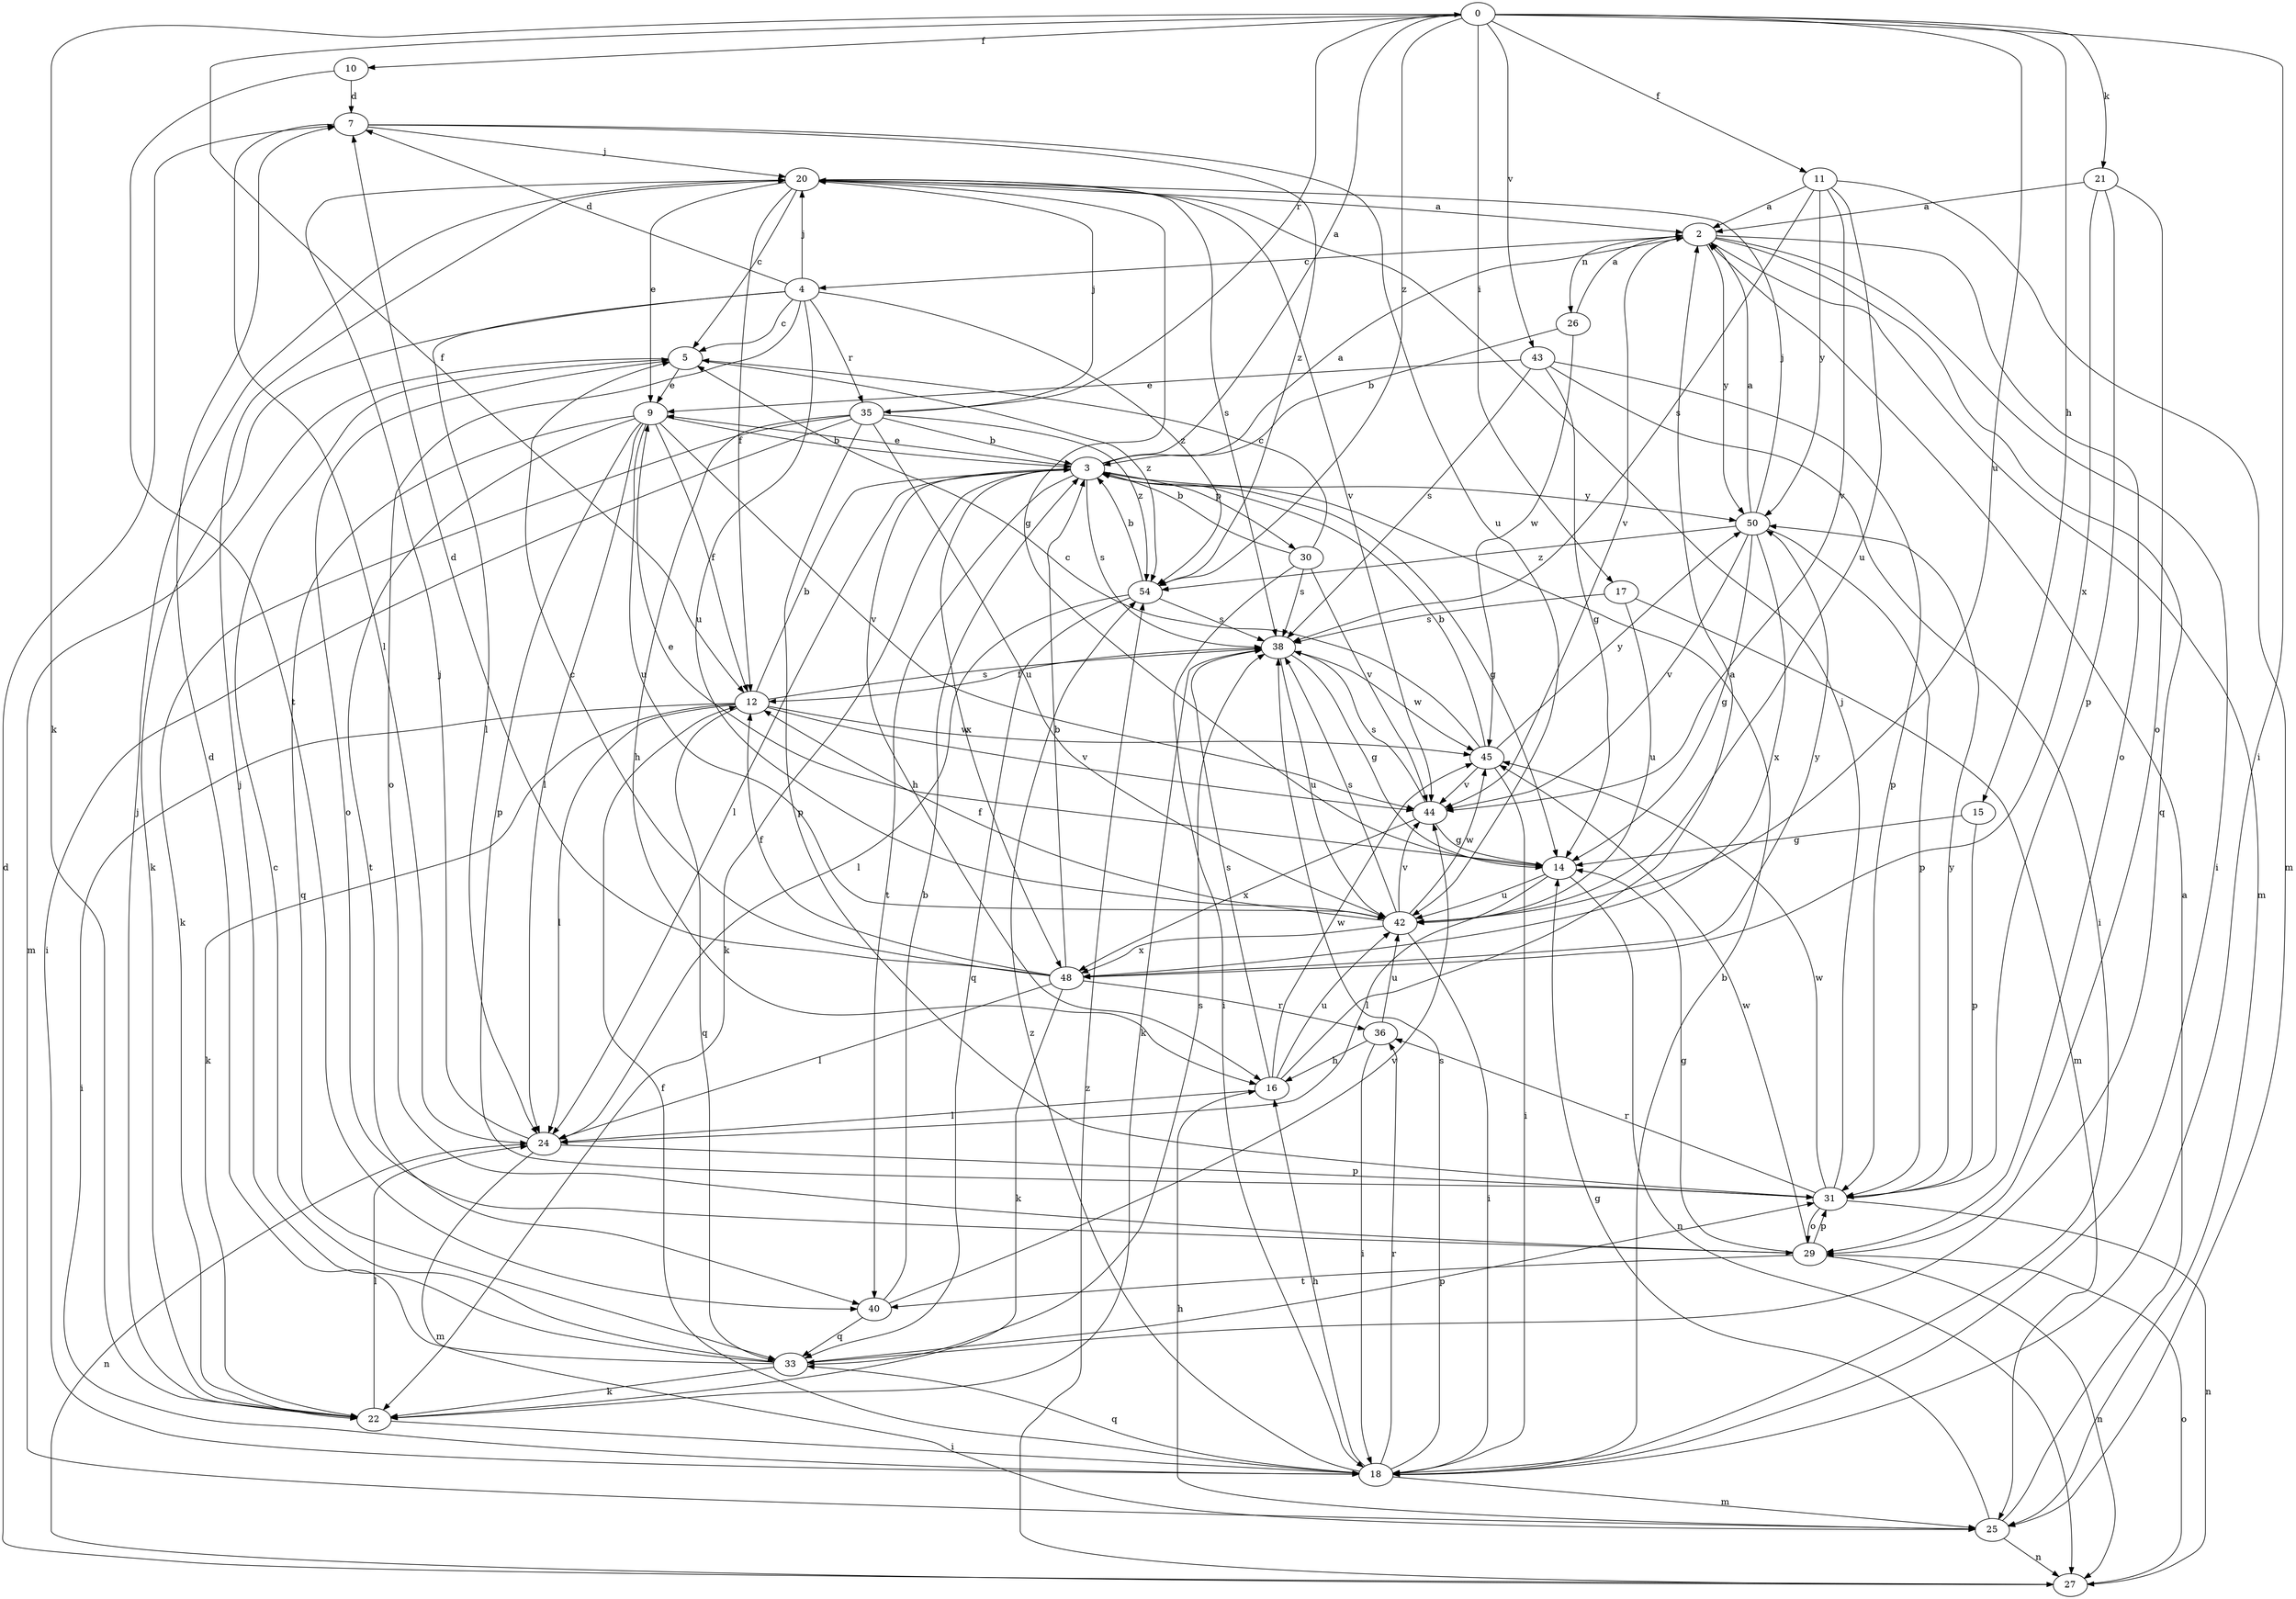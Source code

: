 strict digraph  {
0;
2;
3;
4;
5;
7;
9;
10;
11;
12;
14;
15;
16;
17;
18;
20;
21;
22;
24;
25;
26;
27;
29;
30;
31;
33;
35;
36;
38;
40;
42;
43;
44;
45;
48;
50;
54;
0 -> 10  [label=f];
0 -> 11  [label=f];
0 -> 12  [label=f];
0 -> 15  [label=h];
0 -> 17  [label=i];
0 -> 18  [label=i];
0 -> 21  [label=k];
0 -> 22  [label=k];
0 -> 35  [label=r];
0 -> 42  [label=u];
0 -> 43  [label=v];
0 -> 54  [label=z];
2 -> 4  [label=c];
2 -> 18  [label=i];
2 -> 25  [label=m];
2 -> 26  [label=n];
2 -> 29  [label=o];
2 -> 33  [label=q];
2 -> 44  [label=v];
2 -> 50  [label=y];
3 -> 0  [label=a];
3 -> 2  [label=a];
3 -> 9  [label=e];
3 -> 14  [label=g];
3 -> 16  [label=h];
3 -> 22  [label=k];
3 -> 24  [label=l];
3 -> 30  [label=p];
3 -> 38  [label=s];
3 -> 40  [label=t];
3 -> 48  [label=x];
3 -> 50  [label=y];
4 -> 5  [label=c];
4 -> 7  [label=d];
4 -> 20  [label=j];
4 -> 22  [label=k];
4 -> 24  [label=l];
4 -> 29  [label=o];
4 -> 35  [label=r];
4 -> 42  [label=u];
4 -> 54  [label=z];
5 -> 9  [label=e];
5 -> 25  [label=m];
5 -> 29  [label=o];
5 -> 54  [label=z];
7 -> 20  [label=j];
7 -> 24  [label=l];
7 -> 42  [label=u];
7 -> 54  [label=z];
9 -> 3  [label=b];
9 -> 12  [label=f];
9 -> 24  [label=l];
9 -> 31  [label=p];
9 -> 33  [label=q];
9 -> 40  [label=t];
9 -> 42  [label=u];
9 -> 44  [label=v];
10 -> 7  [label=d];
10 -> 40  [label=t];
11 -> 2  [label=a];
11 -> 25  [label=m];
11 -> 38  [label=s];
11 -> 42  [label=u];
11 -> 44  [label=v];
11 -> 50  [label=y];
12 -> 3  [label=b];
12 -> 18  [label=i];
12 -> 22  [label=k];
12 -> 24  [label=l];
12 -> 33  [label=q];
12 -> 38  [label=s];
12 -> 44  [label=v];
12 -> 45  [label=w];
14 -> 9  [label=e];
14 -> 24  [label=l];
14 -> 27  [label=n];
14 -> 42  [label=u];
15 -> 14  [label=g];
15 -> 31  [label=p];
16 -> 2  [label=a];
16 -> 24  [label=l];
16 -> 38  [label=s];
16 -> 42  [label=u];
16 -> 45  [label=w];
17 -> 25  [label=m];
17 -> 38  [label=s];
17 -> 42  [label=u];
18 -> 3  [label=b];
18 -> 12  [label=f];
18 -> 16  [label=h];
18 -> 25  [label=m];
18 -> 33  [label=q];
18 -> 36  [label=r];
18 -> 38  [label=s];
18 -> 54  [label=z];
20 -> 2  [label=a];
20 -> 5  [label=c];
20 -> 9  [label=e];
20 -> 12  [label=f];
20 -> 14  [label=g];
20 -> 38  [label=s];
20 -> 44  [label=v];
21 -> 2  [label=a];
21 -> 29  [label=o];
21 -> 31  [label=p];
21 -> 48  [label=x];
22 -> 18  [label=i];
22 -> 20  [label=j];
22 -> 24  [label=l];
24 -> 20  [label=j];
24 -> 25  [label=m];
24 -> 27  [label=n];
24 -> 31  [label=p];
25 -> 2  [label=a];
25 -> 14  [label=g];
25 -> 16  [label=h];
25 -> 27  [label=n];
26 -> 2  [label=a];
26 -> 3  [label=b];
26 -> 45  [label=w];
27 -> 7  [label=d];
27 -> 29  [label=o];
27 -> 54  [label=z];
29 -> 14  [label=g];
29 -> 27  [label=n];
29 -> 31  [label=p];
29 -> 40  [label=t];
29 -> 45  [label=w];
30 -> 3  [label=b];
30 -> 5  [label=c];
30 -> 18  [label=i];
30 -> 38  [label=s];
30 -> 44  [label=v];
31 -> 20  [label=j];
31 -> 27  [label=n];
31 -> 29  [label=o];
31 -> 36  [label=r];
31 -> 45  [label=w];
31 -> 50  [label=y];
33 -> 5  [label=c];
33 -> 7  [label=d];
33 -> 20  [label=j];
33 -> 22  [label=k];
33 -> 31  [label=p];
33 -> 38  [label=s];
35 -> 3  [label=b];
35 -> 16  [label=h];
35 -> 18  [label=i];
35 -> 20  [label=j];
35 -> 22  [label=k];
35 -> 31  [label=p];
35 -> 42  [label=u];
35 -> 54  [label=z];
36 -> 16  [label=h];
36 -> 18  [label=i];
36 -> 42  [label=u];
38 -> 12  [label=f];
38 -> 14  [label=g];
38 -> 22  [label=k];
38 -> 42  [label=u];
38 -> 45  [label=w];
40 -> 3  [label=b];
40 -> 33  [label=q];
40 -> 44  [label=v];
42 -> 12  [label=f];
42 -> 18  [label=i];
42 -> 38  [label=s];
42 -> 44  [label=v];
42 -> 45  [label=w];
42 -> 48  [label=x];
43 -> 9  [label=e];
43 -> 14  [label=g];
43 -> 18  [label=i];
43 -> 31  [label=p];
43 -> 38  [label=s];
44 -> 14  [label=g];
44 -> 38  [label=s];
44 -> 48  [label=x];
45 -> 3  [label=b];
45 -> 5  [label=c];
45 -> 18  [label=i];
45 -> 44  [label=v];
45 -> 50  [label=y];
48 -> 3  [label=b];
48 -> 5  [label=c];
48 -> 7  [label=d];
48 -> 12  [label=f];
48 -> 22  [label=k];
48 -> 24  [label=l];
48 -> 36  [label=r];
48 -> 50  [label=y];
50 -> 2  [label=a];
50 -> 14  [label=g];
50 -> 20  [label=j];
50 -> 31  [label=p];
50 -> 44  [label=v];
50 -> 48  [label=x];
50 -> 54  [label=z];
54 -> 3  [label=b];
54 -> 24  [label=l];
54 -> 33  [label=q];
54 -> 38  [label=s];
}

